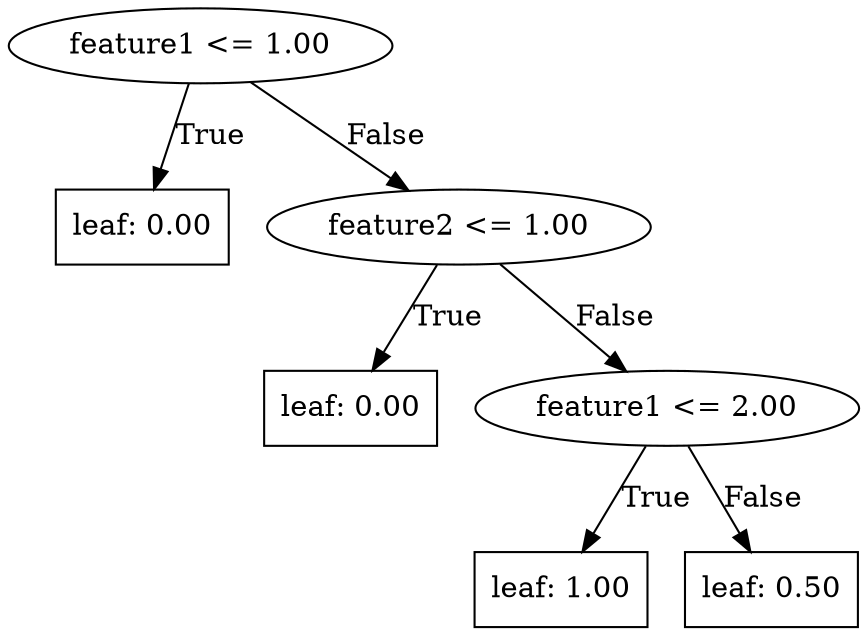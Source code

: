 digraph Tree {
    node0 [label = "feature1 <= 1.00";];
    node1 [label = "leaf: 0.00";shape = box;];
    node0 -> node1 [label = "True";];
    node2 [label = "feature2 <= 1.00";];
    node0 -> node2 [label = "False";];
    node5 [label = "leaf: 0.00";shape = box;];
    node2 -> node5 [label = "True";];
    node6 [label = "feature1 <= 2.00";];
    node2 -> node6 [label = "False";];
    node13 [label = "leaf: 1.00";shape = box;];
    node6 -> node13 [label = "True";];
    node14 [label = "leaf: 0.50";shape = box;];
    node6 -> node14 [label = "False";];
}